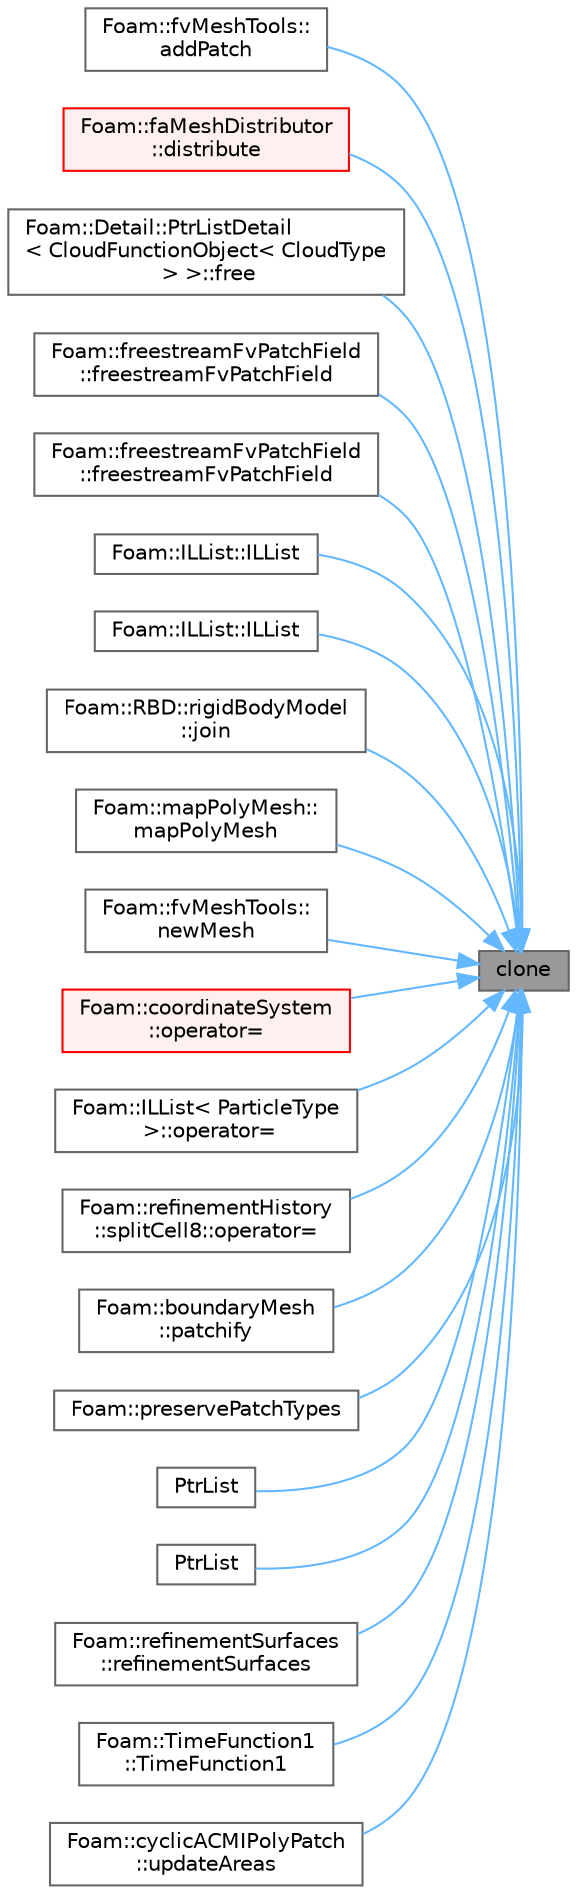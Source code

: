 digraph "clone"
{
 // LATEX_PDF_SIZE
  bgcolor="transparent";
  edge [fontname=Helvetica,fontsize=10,labelfontname=Helvetica,labelfontsize=10];
  node [fontname=Helvetica,fontsize=10,shape=box,height=0.2,width=0.4];
  rankdir="RL";
  Node1 [id="Node000001",label="clone",height=0.2,width=0.4,color="gray40", fillcolor="grey60", style="filled", fontcolor="black",tooltip=" "];
  Node1 -> Node2 [id="edge1_Node000001_Node000002",dir="back",color="steelblue1",style="solid",tooltip=" "];
  Node2 [id="Node000002",label="Foam::fvMeshTools::\laddPatch",height=0.2,width=0.4,color="grey40", fillcolor="white", style="filled",URL="$classFoam_1_1fvMeshTools.html#a590f160ae7ad17fa6394045ac077b9bf",tooltip=" "];
  Node1 -> Node3 [id="edge2_Node000001_Node000003",dir="back",color="steelblue1",style="solid",tooltip=" "];
  Node3 [id="Node000003",label="Foam::faMeshDistributor\l::distribute",height=0.2,width=0.4,color="red", fillcolor="#FFF0F0", style="filled",URL="$classFoam_1_1faMeshDistributor.html#a4a33c145bf6c619b3b41302477a3dbfe",tooltip=" "];
  Node1 -> Node5 [id="edge3_Node000001_Node000005",dir="back",color="steelblue1",style="solid",tooltip=" "];
  Node5 [id="Node000005",label="Foam::Detail::PtrListDetail\l\< CloudFunctionObject\< CloudType\l \> \>::free",height=0.2,width=0.4,color="grey40", fillcolor="white", style="filled",URL="$classFoam_1_1Detail_1_1PtrListDetail.html#aafde19f7d36ca163a143579c1b125b6d",tooltip=" "];
  Node1 -> Node6 [id="edge4_Node000001_Node000006",dir="back",color="steelblue1",style="solid",tooltip=" "];
  Node6 [id="Node000006",label="Foam::freestreamFvPatchField\l::freestreamFvPatchField",height=0.2,width=0.4,color="grey40", fillcolor="white", style="filled",URL="$classFoam_1_1freestreamFvPatchField.html#a144c6b986c7899f3ea4f5a29e6a9fb76",tooltip=" "];
  Node1 -> Node7 [id="edge5_Node000001_Node000007",dir="back",color="steelblue1",style="solid",tooltip=" "];
  Node7 [id="Node000007",label="Foam::freestreamFvPatchField\l::freestreamFvPatchField",height=0.2,width=0.4,color="grey40", fillcolor="white", style="filled",URL="$classFoam_1_1freestreamFvPatchField.html#abf98a71b1e2d3048974edf04ed192de2",tooltip=" "];
  Node1 -> Node8 [id="edge6_Node000001_Node000008",dir="back",color="steelblue1",style="solid",tooltip=" "];
  Node8 [id="Node000008",label="Foam::ILList::ILList",height=0.2,width=0.4,color="grey40", fillcolor="white", style="filled",URL="$classFoam_1_1ILList.html#ad7553eb7c2bd9c9a8203905065f1a23e",tooltip=" "];
  Node1 -> Node9 [id="edge7_Node000001_Node000009",dir="back",color="steelblue1",style="solid",tooltip=" "];
  Node9 [id="Node000009",label="Foam::ILList::ILList",height=0.2,width=0.4,color="grey40", fillcolor="white", style="filled",URL="$classFoam_1_1ILList.html#a4d0bba40537b5d16a4329b7de1bcbacc",tooltip=" "];
  Node1 -> Node10 [id="edge8_Node000001_Node000010",dir="back",color="steelblue1",style="solid",tooltip=" "];
  Node10 [id="Node000010",label="Foam::RBD::rigidBodyModel\l::join",height=0.2,width=0.4,color="grey40", fillcolor="white", style="filled",URL="$classFoam_1_1RBD_1_1rigidBodyModel.html#a7f7c8423b87c19b6e20c4237084ace3b",tooltip=" "];
  Node1 -> Node11 [id="edge9_Node000001_Node000011",dir="back",color="steelblue1",style="solid",tooltip=" "];
  Node11 [id="Node000011",label="Foam::mapPolyMesh::\lmapPolyMesh",height=0.2,width=0.4,color="grey40", fillcolor="white", style="filled",URL="$classFoam_1_1mapPolyMesh.html#a477d9dbf23587fac50cf9929f4ff3782",tooltip=" "];
  Node1 -> Node12 [id="edge10_Node000001_Node000012",dir="back",color="steelblue1",style="solid",tooltip=" "];
  Node12 [id="Node000012",label="Foam::fvMeshTools::\lnewMesh",height=0.2,width=0.4,color="grey40", fillcolor="white", style="filled",URL="$classFoam_1_1fvMeshTools.html#a5a5aeacedb38e24c795395006292ae22",tooltip=" "];
  Node1 -> Node13 [id="edge11_Node000001_Node000013",dir="back",color="steelblue1",style="solid",tooltip=" "];
  Node13 [id="Node000013",label="Foam::coordinateSystem\l::operator=",height=0.2,width=0.4,color="red", fillcolor="#FFF0F0", style="filled",URL="$classFoam_1_1coordinateSystem.html#a2565ea79f231ed8f1ca80b8bc359b0b2",tooltip=" "];
  Node1 -> Node17 [id="edge12_Node000001_Node000017",dir="back",color="steelblue1",style="solid",tooltip=" "];
  Node17 [id="Node000017",label="Foam::ILList\< ParticleType\l \>::operator=",height=0.2,width=0.4,color="grey40", fillcolor="white", style="filled",URL="$classFoam_1_1ILList.html#aeb6a4490d64f452706ac0f0d41fe6ba2",tooltip=" "];
  Node1 -> Node18 [id="edge13_Node000001_Node000018",dir="back",color="steelblue1",style="solid",tooltip=" "];
  Node18 [id="Node000018",label="Foam::refinementHistory\l::splitCell8::operator=",height=0.2,width=0.4,color="grey40", fillcolor="white", style="filled",URL="$classFoam_1_1refinementHistory_1_1splitCell8.html#aeb7b02215ba729c4b7cb7d14ee417886",tooltip=" "];
  Node1 -> Node19 [id="edge14_Node000001_Node000019",dir="back",color="steelblue1",style="solid",tooltip=" "];
  Node19 [id="Node000019",label="Foam::boundaryMesh\l::patchify",height=0.2,width=0.4,color="grey40", fillcolor="white", style="filled",URL="$classFoam_1_1boundaryMesh.html#ae2705f64a0b5d9d61dc1b67afa50a160",tooltip=" "];
  Node1 -> Node20 [id="edge15_Node000001_Node000020",dir="back",color="steelblue1",style="solid",tooltip=" "];
  Node20 [id="Node000020",label="Foam::preservePatchTypes",height=0.2,width=0.4,color="grey40", fillcolor="white", style="filled",URL="$namespaceFoam.html#aa5ba4f565a185dfa03afee2986b82183",tooltip=" "];
  Node1 -> Node21 [id="edge16_Node000001_Node000021",dir="back",color="steelblue1",style="solid",tooltip=" "];
  Node21 [id="Node000021",label="PtrList",height=0.2,width=0.4,color="grey40", fillcolor="white", style="filled",URL="$classFoam_1_1PtrList.html#a77b6108ea297230d29ec8a191cf0906a",tooltip=" "];
  Node1 -> Node22 [id="edge17_Node000001_Node000022",dir="back",color="steelblue1",style="solid",tooltip=" "];
  Node22 [id="Node000022",label="PtrList",height=0.2,width=0.4,color="grey40", fillcolor="white", style="filled",URL="$classFoam_1_1PtrList.html#a90c07a7019cd96de463b1944a747aa2b",tooltip=" "];
  Node1 -> Node23 [id="edge18_Node000001_Node000023",dir="back",color="steelblue1",style="solid",tooltip=" "];
  Node23 [id="Node000023",label="Foam::refinementSurfaces\l::refinementSurfaces",height=0.2,width=0.4,color="grey40", fillcolor="white", style="filled",URL="$classFoam_1_1refinementSurfaces.html#a4fe488bdbdfcfdc2dabe8d44a890f217",tooltip=" "];
  Node1 -> Node24 [id="edge19_Node000001_Node000024",dir="back",color="steelblue1",style="solid",tooltip=" "];
  Node24 [id="Node000024",label="Foam::TimeFunction1\l::TimeFunction1",height=0.2,width=0.4,color="grey40", fillcolor="white", style="filled",URL="$classFoam_1_1TimeFunction1.html#ac8f948ddffc79e939d1afbe58b15fc54",tooltip=" "];
  Node1 -> Node25 [id="edge20_Node000001_Node000025",dir="back",color="steelblue1",style="solid",tooltip=" "];
  Node25 [id="Node000025",label="Foam::cyclicACMIPolyPatch\l::updateAreas",height=0.2,width=0.4,color="grey40", fillcolor="white", style="filled",URL="$classFoam_1_1cyclicACMIPolyPatch.html#ae28d47d467601f08c1f54b67937f1c99",tooltip=" "];
}
